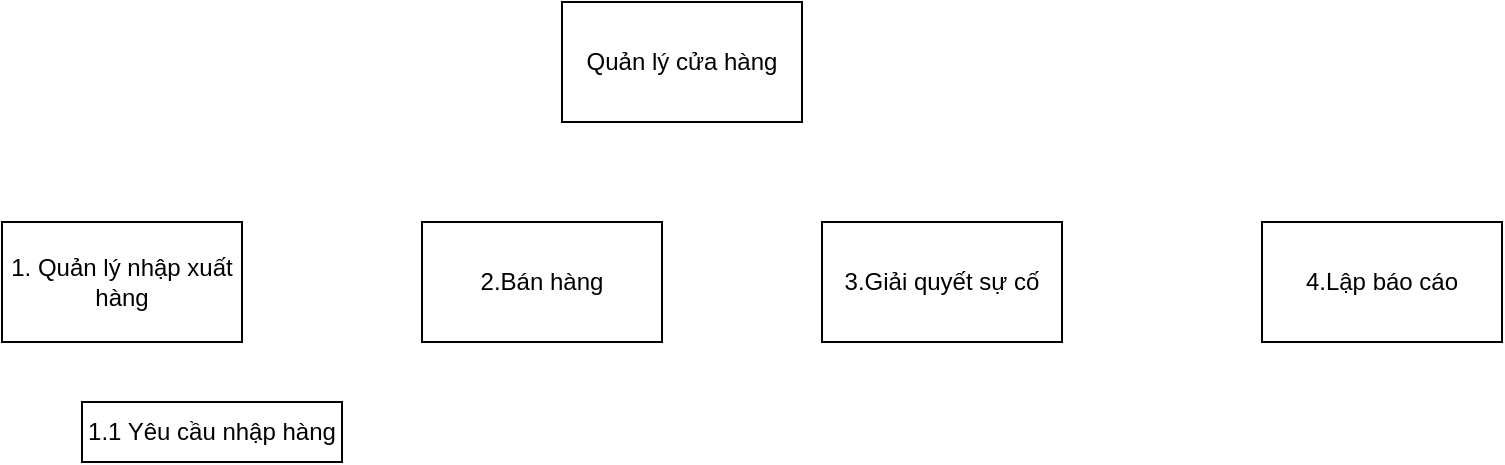 <mxfile version="14.1.3" type="github">
  <diagram id="fmmbbLPVnx9Lr6eWnEzd" name="Page-1">
    <mxGraphModel dx="946" dy="645" grid="1" gridSize="10" guides="1" tooltips="1" connect="1" arrows="1" fold="1" page="1" pageScale="1" pageWidth="827" pageHeight="1169" math="0" shadow="0">
      <root>
        <mxCell id="0" />
        <mxCell id="1" parent="0" />
        <mxCell id="qoVbfW9xKLMPxjcy5mNw-1" value="Quản lý cửa hàng" style="rounded=0;whiteSpace=wrap;html=1;" vertex="1" parent="1">
          <mxGeometry x="320" y="30" width="120" height="60" as="geometry" />
        </mxCell>
        <mxCell id="qoVbfW9xKLMPxjcy5mNw-2" value="1. Quản lý nhập xuất hàng" style="rounded=0;whiteSpace=wrap;html=1;" vertex="1" parent="1">
          <mxGeometry x="40" y="140" width="120" height="60" as="geometry" />
        </mxCell>
        <mxCell id="qoVbfW9xKLMPxjcy5mNw-3" value="2.Bán hàng" style="rounded=0;whiteSpace=wrap;html=1;" vertex="1" parent="1">
          <mxGeometry x="250" y="140" width="120" height="60" as="geometry" />
        </mxCell>
        <mxCell id="qoVbfW9xKLMPxjcy5mNw-4" value="3.Giải quyết sự cố" style="rounded=0;whiteSpace=wrap;html=1;" vertex="1" parent="1">
          <mxGeometry x="450" y="140" width="120" height="60" as="geometry" />
        </mxCell>
        <mxCell id="qoVbfW9xKLMPxjcy5mNw-5" value="4.Lập báo cáo" style="rounded=0;whiteSpace=wrap;html=1;" vertex="1" parent="1">
          <mxGeometry x="670" y="140" width="120" height="60" as="geometry" />
        </mxCell>
        <mxCell id="qoVbfW9xKLMPxjcy5mNw-6" value="1.1 Yêu cầu nhập hàng" style="rounded=0;whiteSpace=wrap;html=1;" vertex="1" parent="1">
          <mxGeometry x="80" y="230" width="130" height="30" as="geometry" />
        </mxCell>
      </root>
    </mxGraphModel>
  </diagram>
</mxfile>

